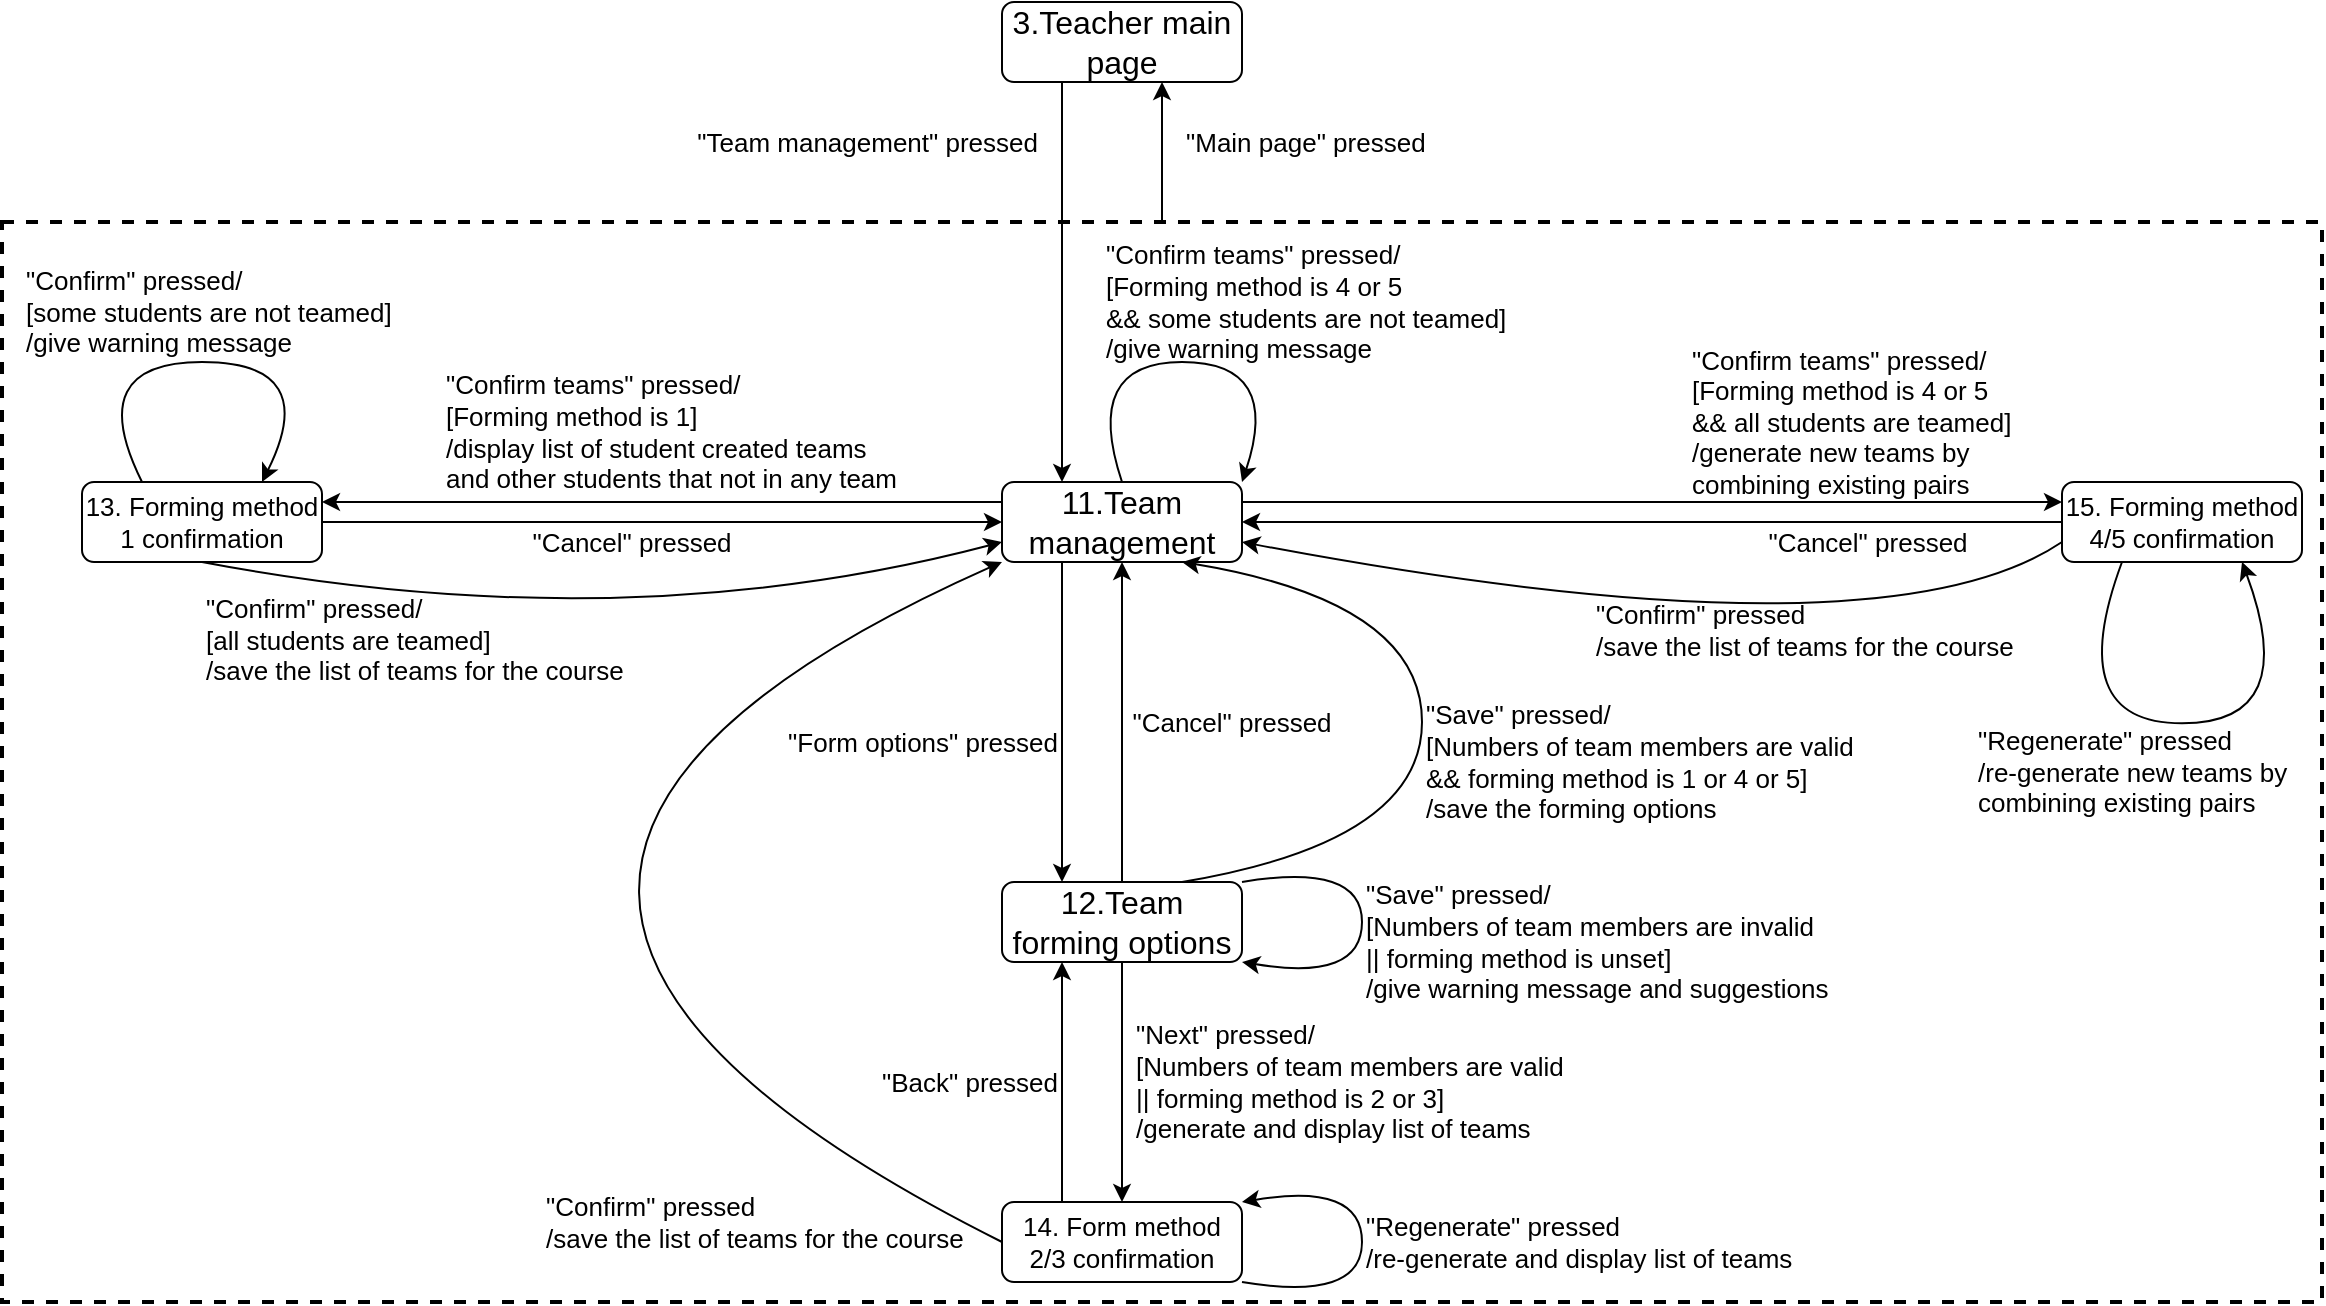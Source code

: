 <mxfile version="12.6.5" type="device"><diagram id="WrySpYq06IRjhJyYiFQm" name="第 1 页"><mxGraphModel dx="2447" dy="948" grid="1" gridSize="10" guides="1" tooltips="1" connect="1" arrows="1" fold="1" page="1" pageScale="1" pageWidth="1169" pageHeight="827" math="0" shadow="0"><root><mxCell id="0"/><mxCell id="1" parent="0"/><mxCell id="d1YcsR5rSNszb3x4yVjg-29" value="" style="rounded=0;whiteSpace=wrap;html=1;align=right;fillColor=none;dashed=1;strokeWidth=2;" parent="1" vertex="1"><mxGeometry x="-900" y="190" width="1160" height="540" as="geometry"/></mxCell><mxCell id="wXp__KvaVSwZtghy92A3-1" value="&lt;font style=&quot;font-size: 16px&quot;&gt;3.Teacher main page&lt;/font&gt;" style="rounded=1;whiteSpace=wrap;html=1;" parent="1" vertex="1"><mxGeometry x="-400" y="80.0" width="120" height="40" as="geometry"/></mxCell><mxCell id="wXp__KvaVSwZtghy92A3-24" style="edgeStyle=orthogonalEdgeStyle;rounded=0;orthogonalLoop=1;jettySize=auto;html=1;" parent="1" source="d1YcsR5rSNszb3x4yVjg-29" target="wXp__KvaVSwZtghy92A3-1" edge="1"><mxGeometry relative="1" as="geometry"><mxPoint x="-340" y="120" as="targetPoint"/><Array as="points"><mxPoint x="-320" y="150"/><mxPoint x="-320" y="150"/></Array></mxGeometry></mxCell><mxCell id="wXp__KvaVSwZtghy92A3-28" style="edgeStyle=orthogonalEdgeStyle;rounded=0;orthogonalLoop=1;jettySize=auto;html=1;exitX=0.25;exitY=1;exitDx=0;exitDy=0;entryX=0.25;entryY=0;entryDx=0;entryDy=0;" parent="1" source="wXp__KvaVSwZtghy92A3-2" target="wXp__KvaVSwZtghy92A3-5" edge="1"><mxGeometry relative="1" as="geometry"/></mxCell><mxCell id="d1YcsR5rSNszb3x4yVjg-16" style="edgeStyle=orthogonalEdgeStyle;rounded=0;orthogonalLoop=1;jettySize=auto;html=1;exitX=1;exitY=0.25;exitDx=0;exitDy=0;entryX=0;entryY=0.25;entryDx=0;entryDy=0;" parent="1" source="wXp__KvaVSwZtghy92A3-2" target="d1YcsR5rSNszb3x4yVjg-15" edge="1"><mxGeometry relative="1" as="geometry"/></mxCell><mxCell id="wXp__KvaVSwZtghy92A3-2" value="&lt;font style=&quot;font-size: 16px&quot;&gt;11.Team management&lt;/font&gt;" style="rounded=1;whiteSpace=wrap;html=1;" parent="1" vertex="1"><mxGeometry x="-400" y="320" width="120" height="40" as="geometry"/></mxCell><mxCell id="wXp__KvaVSwZtghy92A3-4" value="&lt;font style=&quot;font-size: 13px&quot;&gt;&quot;Team management&quot; pressed&lt;/font&gt;" style="text;html=1;strokeColor=none;fillColor=none;align=right;verticalAlign=middle;whiteSpace=wrap;rounded=0;" parent="1" vertex="1"><mxGeometry x="-560" y="140" width="180" height="20" as="geometry"/></mxCell><mxCell id="wXp__KvaVSwZtghy92A3-29" style="edgeStyle=orthogonalEdgeStyle;rounded=0;orthogonalLoop=1;jettySize=auto;html=1;exitX=0.5;exitY=0;exitDx=0;exitDy=0;" parent="1" source="wXp__KvaVSwZtghy92A3-5" edge="1"><mxGeometry relative="1" as="geometry"><mxPoint x="-340" y="360" as="targetPoint"/><Array as="points"/></mxGeometry></mxCell><mxCell id="G2_wwusYTUYr98NcSrXg-5" style="edgeStyle=orthogonalEdgeStyle;rounded=0;orthogonalLoop=1;jettySize=auto;html=1;entryX=1;entryY=0.25;entryDx=0;entryDy=0;exitX=0;exitY=0.25;exitDx=0;exitDy=0;" parent="1" source="wXp__KvaVSwZtghy92A3-2" target="wXp__KvaVSwZtghy92A3-11" edge="1"><mxGeometry relative="1" as="geometry"><mxPoint x="-410" y="340" as="sourcePoint"/></mxGeometry></mxCell><mxCell id="d1YcsR5rSNszb3x4yVjg-2" style="edgeStyle=orthogonalEdgeStyle;rounded=0;orthogonalLoop=1;jettySize=auto;html=1;exitX=0.5;exitY=1;exitDx=0;exitDy=0;entryX=0.5;entryY=0;entryDx=0;entryDy=0;" parent="1" source="wXp__KvaVSwZtghy92A3-5" target="d1YcsR5rSNszb3x4yVjg-1" edge="1"><mxGeometry relative="1" as="geometry"/></mxCell><mxCell id="wXp__KvaVSwZtghy92A3-5" value="&lt;span style=&quot;font-size: 16px&quot;&gt;12.Team forming options&lt;/span&gt;" style="rounded=1;whiteSpace=wrap;html=1;" parent="1" vertex="1"><mxGeometry x="-400" y="520" width="120" height="40" as="geometry"/></mxCell><mxCell id="wXp__KvaVSwZtghy92A3-7" value="&lt;span style=&quot;font-size: 13px&quot;&gt;&quot;Form options&quot; pressed&lt;/span&gt;" style="text;html=1;strokeColor=none;fillColor=none;align=right;verticalAlign=middle;whiteSpace=wrap;rounded=0;" parent="1" vertex="1"><mxGeometry x="-510" y="440" width="140" height="20" as="geometry"/></mxCell><mxCell id="wXp__KvaVSwZtghy92A3-9" value="" style="curved=1;endArrow=classic;html=1;entryX=1;entryY=1;entryDx=0;entryDy=0;exitX=1;exitY=0;exitDx=0;exitDy=0;" parent="1" source="wXp__KvaVSwZtghy92A3-5" target="wXp__KvaVSwZtghy92A3-5" edge="1"><mxGeometry width="50" height="50" relative="1" as="geometry"><mxPoint x="-520" y="630" as="sourcePoint"/><mxPoint x="-470" y="580" as="targetPoint"/><Array as="points"><mxPoint x="-220" y="510"/><mxPoint x="-220" y="570"/></Array></mxGeometry></mxCell><mxCell id="wXp__KvaVSwZtghy92A3-10" value="&lt;span style=&quot;font-size: 13px&quot;&gt;&quot;Save&quot; pressed/&lt;br&gt;[Numbers of team members are invalid&lt;br&gt;|| forming method is unset]&lt;br&gt;/give warning message and suggestions&lt;br&gt;&lt;/span&gt;" style="text;html=1;strokeColor=none;fillColor=none;align=left;verticalAlign=middle;whiteSpace=wrap;rounded=0;" parent="1" vertex="1"><mxGeometry x="-220" y="520" width="240" height="60" as="geometry"/></mxCell><mxCell id="G2_wwusYTUYr98NcSrXg-6" style="edgeStyle=orthogonalEdgeStyle;rounded=0;orthogonalLoop=1;jettySize=auto;html=1;exitX=1;exitY=0.5;exitDx=0;exitDy=0;entryX=0;entryY=0.5;entryDx=0;entryDy=0;" parent="1" source="wXp__KvaVSwZtghy92A3-11" target="wXp__KvaVSwZtghy92A3-2" edge="1"><mxGeometry relative="1" as="geometry"><mxPoint x="-410" y="360" as="targetPoint"/></mxGeometry></mxCell><mxCell id="wXp__KvaVSwZtghy92A3-11" value="&lt;font style=&quot;font-size: 13px&quot;&gt;13. Forming method 1 confirmation&lt;/font&gt;" style="rounded=1;whiteSpace=wrap;html=1;" parent="1" vertex="1"><mxGeometry x="-860" y="320" width="120" height="40" as="geometry"/></mxCell><mxCell id="wXp__KvaVSwZtghy92A3-19" value="" style="curved=1;endArrow=classic;html=1;entryX=0.75;entryY=0;entryDx=0;entryDy=0;exitX=0.25;exitY=0;exitDx=0;exitDy=0;" parent="1" source="wXp__KvaVSwZtghy92A3-11" target="wXp__KvaVSwZtghy92A3-11" edge="1"><mxGeometry width="50" height="50" relative="1" as="geometry"><mxPoint x="-820" y="180" as="sourcePoint"/><mxPoint x="-800" y="220" as="targetPoint"/><Array as="points"><mxPoint x="-860" y="260"/><mxPoint x="-740" y="260"/></Array></mxGeometry></mxCell><mxCell id="wXp__KvaVSwZtghy92A3-22" value="&lt;span style=&quot;font-size: 13px&quot;&gt;&quot;Confirm&quot; pressed/&lt;br&gt;[all students are teamed]&lt;br&gt;/save the list of teams for the course&lt;br&gt;&lt;/span&gt;" style="text;html=1;strokeColor=none;fillColor=none;align=left;verticalAlign=middle;whiteSpace=wrap;rounded=0;" parent="1" vertex="1"><mxGeometry x="-800" y="374" width="220" height="50" as="geometry"/></mxCell><mxCell id="wXp__KvaVSwZtghy92A3-25" value="&lt;span style=&quot;font-size: 13px&quot;&gt;&quot;Main page&quot; pressed&lt;/span&gt;" style="text;html=1;strokeColor=none;fillColor=none;align=left;verticalAlign=middle;whiteSpace=wrap;rounded=0;" parent="1" vertex="1"><mxGeometry x="-310" y="140" width="130" height="20" as="geometry"/></mxCell><mxCell id="wXp__KvaVSwZtghy92A3-30" value="&lt;span style=&quot;font-size: 13px&quot;&gt;&quot;Cancel&quot; pressed&lt;br&gt;&lt;/span&gt;" style="text;html=1;strokeColor=none;fillColor=none;align=center;verticalAlign=middle;whiteSpace=wrap;rounded=0;" parent="1" vertex="1"><mxGeometry x="-340" y="430" width="110" height="20" as="geometry"/></mxCell><mxCell id="G2_wwusYTUYr98NcSrXg-2" value="" style="curved=1;endArrow=classic;html=1;exitX=0.75;exitY=0;exitDx=0;exitDy=0;entryX=0.75;entryY=1;entryDx=0;entryDy=0;" parent="1" source="wXp__KvaVSwZtghy92A3-5" target="wXp__KvaVSwZtghy92A3-2" edge="1"><mxGeometry width="50" height="50" relative="1" as="geometry"><mxPoint x="-660" y="810" as="sourcePoint"/><mxPoint x="-610" y="760" as="targetPoint"/><Array as="points"><mxPoint x="-190" y="500"/><mxPoint x="-190" y="380"/></Array></mxGeometry></mxCell><mxCell id="G2_wwusYTUYr98NcSrXg-4" value="&lt;span style=&quot;font-size: 13px&quot;&gt;&quot;Save&quot; pressed/&lt;br&gt;[Numbers of team members are valid&lt;br&gt;&amp;amp;&amp;amp; forming method is 1 or 4 or 5]&lt;br&gt;/save the forming options&lt;br&gt;&lt;/span&gt;" style="text;html=1;strokeColor=none;fillColor=none;align=left;verticalAlign=middle;whiteSpace=wrap;rounded=0;" parent="1" vertex="1"><mxGeometry x="-190" y="430" width="220" height="60" as="geometry"/></mxCell><mxCell id="G2_wwusYTUYr98NcSrXg-7" value="&lt;span style=&quot;font-size: 13px&quot;&gt;&quot;Cancel&quot; pressed&lt;br&gt;&lt;/span&gt;" style="text;html=1;strokeColor=none;fillColor=none;align=center;verticalAlign=middle;whiteSpace=wrap;rounded=0;" parent="1" vertex="1"><mxGeometry x="-640" y="340" width="110" height="20" as="geometry"/></mxCell><mxCell id="G2_wwusYTUYr98NcSrXg-8" value="&lt;span style=&quot;font-size: 13px&quot;&gt;&quot;Confirm teams&quot; pressed/&lt;br&gt;[Forming method is 1]&lt;br&gt;/&lt;/span&gt;&lt;span style=&quot;font-size: 13px&quot;&gt;display list of student created teams and other students that not in any team&lt;/span&gt;&lt;span style=&quot;font-size: 13px&quot;&gt;&lt;br&gt;&lt;/span&gt;" style="text;html=1;strokeColor=none;fillColor=none;align=left;verticalAlign=middle;whiteSpace=wrap;rounded=0;" parent="1" vertex="1"><mxGeometry x="-680" y="260" width="230" height="70" as="geometry"/></mxCell><mxCell id="G2_wwusYTUYr98NcSrXg-9" value="" style="curved=1;endArrow=classic;html=1;entryX=0;entryY=0.75;entryDx=0;entryDy=0;exitX=0.5;exitY=1;exitDx=0;exitDy=0;" parent="1" source="wXp__KvaVSwZtghy92A3-11" target="wXp__KvaVSwZtghy92A3-2" edge="1"><mxGeometry width="50" height="50" relative="1" as="geometry"><mxPoint x="-750" y="780" as="sourcePoint"/><mxPoint x="-700" y="730" as="targetPoint"/><Array as="points"><mxPoint x="-590" y="400"/></Array></mxGeometry></mxCell><mxCell id="d1YcsR5rSNszb3x4yVjg-4" style="edgeStyle=orthogonalEdgeStyle;rounded=0;orthogonalLoop=1;jettySize=auto;html=1;exitX=0.25;exitY=0;exitDx=0;exitDy=0;entryX=0.25;entryY=1;entryDx=0;entryDy=0;" parent="1" source="d1YcsR5rSNszb3x4yVjg-1" target="wXp__KvaVSwZtghy92A3-5" edge="1"><mxGeometry relative="1" as="geometry"/></mxCell><mxCell id="d1YcsR5rSNszb3x4yVjg-1" value="&lt;font style=&quot;font-size: 13px&quot;&gt;14. Form method 2/3 confirmation&lt;/font&gt;" style="rounded=1;whiteSpace=wrap;html=1;" parent="1" vertex="1"><mxGeometry x="-400" y="680" width="120" height="40" as="geometry"/></mxCell><mxCell id="d1YcsR5rSNszb3x4yVjg-3" value="&lt;span style=&quot;font-size: 13px&quot;&gt;&quot;Next&quot; pressed/&lt;br&gt;[Numbers of team members are valid&lt;br&gt;|| forming method is 2 or 3]&lt;br&gt;/generate and display list of teams&lt;br&gt;&lt;/span&gt;" style="text;html=1;strokeColor=none;fillColor=none;align=left;verticalAlign=middle;whiteSpace=wrap;rounded=0;" parent="1" vertex="1"><mxGeometry x="-335" y="590" width="230" height="60" as="geometry"/></mxCell><mxCell id="d1YcsR5rSNszb3x4yVjg-5" value="&lt;span style=&quot;font-size: 13px&quot;&gt;&quot;Back&quot; pressed&lt;/span&gt;" style="text;html=1;strokeColor=none;fillColor=none;align=right;verticalAlign=middle;whiteSpace=wrap;rounded=0;" parent="1" vertex="1"><mxGeometry x="-480" y="610" width="110" height="20" as="geometry"/></mxCell><mxCell id="d1YcsR5rSNszb3x4yVjg-6" value="" style="curved=1;endArrow=classic;html=1;entryX=1;entryY=0;entryDx=0;entryDy=0;exitX=1;exitY=1;exitDx=0;exitDy=0;" parent="1" source="d1YcsR5rSNszb3x4yVjg-1" target="d1YcsR5rSNszb3x4yVjg-1" edge="1"><mxGeometry width="50" height="50" relative="1" as="geometry"><mxPoint x="-750" y="790" as="sourcePoint"/><mxPoint x="-700" y="740" as="targetPoint"/><Array as="points"><mxPoint x="-220" y="730"/><mxPoint x="-220" y="670"/></Array></mxGeometry></mxCell><mxCell id="d1YcsR5rSNszb3x4yVjg-7" value="&lt;span style=&quot;font-size: 13px&quot;&gt;&quot;Regenerate&quot; pressed&lt;br&gt;/re-generate and display list of teams&lt;br&gt;&lt;/span&gt;" style="text;html=1;strokeColor=none;fillColor=none;align=left;verticalAlign=middle;whiteSpace=wrap;rounded=0;" parent="1" vertex="1"><mxGeometry x="-220" y="680" width="230" height="40" as="geometry"/></mxCell><mxCell id="d1YcsR5rSNszb3x4yVjg-8" value="" style="curved=1;endArrow=classic;html=1;entryX=0;entryY=1;entryDx=0;entryDy=0;exitX=0;exitY=0.5;exitDx=0;exitDy=0;" parent="1" source="d1YcsR5rSNszb3x4yVjg-1" target="wXp__KvaVSwZtghy92A3-2" edge="1"><mxGeometry width="50" height="50" relative="1" as="geometry"><mxPoint x="-900" y="750" as="sourcePoint"/><mxPoint x="-850" y="700" as="targetPoint"/><Array as="points"><mxPoint x="-760" y="520"/></Array></mxGeometry></mxCell><mxCell id="d1YcsR5rSNszb3x4yVjg-9" value="&lt;span style=&quot;font-size: 13px&quot;&gt;&quot;Confirm&quot; pressed&lt;br&gt;/save the list of teams for the course&lt;br&gt;&lt;/span&gt;" style="text;html=1;strokeColor=none;fillColor=none;align=left;verticalAlign=middle;whiteSpace=wrap;rounded=0;" parent="1" vertex="1"><mxGeometry x="-630" y="670" width="220" height="40" as="geometry"/></mxCell><mxCell id="d1YcsR5rSNszb3x4yVjg-13" value="&lt;span style=&quot;font-size: 13px&quot;&gt;&quot;Confirm&quot; pressed/&lt;br&gt;[some students are not teamed]&lt;br&gt;/give warning message&lt;br&gt;&lt;/span&gt;" style="text;html=1;strokeColor=none;fillColor=none;align=left;verticalAlign=middle;whiteSpace=wrap;rounded=0;" parent="1" vertex="1"><mxGeometry x="-890" y="210" width="200" height="50" as="geometry"/></mxCell><mxCell id="d1YcsR5rSNszb3x4yVjg-17" style="edgeStyle=orthogonalEdgeStyle;rounded=0;orthogonalLoop=1;jettySize=auto;html=1;exitX=0;exitY=0.5;exitDx=0;exitDy=0;entryX=1;entryY=0.5;entryDx=0;entryDy=0;" parent="1" source="d1YcsR5rSNszb3x4yVjg-15" target="wXp__KvaVSwZtghy92A3-2" edge="1"><mxGeometry relative="1" as="geometry"/></mxCell><mxCell id="d1YcsR5rSNszb3x4yVjg-15" value="&lt;font style=&quot;font-size: 13px&quot;&gt;15. Forming method 4/5 confirmation&lt;/font&gt;" style="rounded=1;whiteSpace=wrap;html=1;" parent="1" vertex="1"><mxGeometry x="130" y="320" width="120" height="40" as="geometry"/></mxCell><mxCell id="d1YcsR5rSNszb3x4yVjg-18" value="&lt;span style=&quot;font-size: 13px&quot;&gt;&quot;Confirm teams&quot; pressed/&lt;br&gt;[Forming method is 4 or 5&lt;br&gt;&amp;amp;&amp;amp; all students are teamed]&lt;br&gt;/generate new teams by combining existing pairs&lt;/span&gt;&lt;span style=&quot;font-size: 13px&quot;&gt;&lt;br&gt;&lt;/span&gt;" style="text;html=1;strokeColor=none;fillColor=none;align=left;verticalAlign=middle;whiteSpace=wrap;rounded=0;" parent="1" vertex="1"><mxGeometry x="-57.5" y="250.67" width="180" height="79.33" as="geometry"/></mxCell><mxCell id="d1YcsR5rSNszb3x4yVjg-19" value="" style="curved=1;endArrow=classic;html=1;exitX=0.5;exitY=0;exitDx=0;exitDy=0;entryX=1;entryY=0;entryDx=0;entryDy=0;" parent="1" source="wXp__KvaVSwZtghy92A3-2" target="wXp__KvaVSwZtghy92A3-2" edge="1"><mxGeometry width="50" height="50" relative="1" as="geometry"><mxPoint x="-290" y="300.67" as="sourcePoint"/><mxPoint x="-240" y="250.67" as="targetPoint"/><Array as="points"><mxPoint x="-360" y="260"/><mxPoint x="-260" y="260"/></Array></mxGeometry></mxCell><mxCell id="d1YcsR5rSNszb3x4yVjg-20" value="&lt;span style=&quot;font-size: 13px&quot;&gt;&quot;Confirm teams&quot; pressed/&lt;br&gt;[Forming method is 4 or 5&lt;br&gt;&amp;amp;&amp;amp; some students are not teamed]&lt;br&gt;&lt;/span&gt;&lt;span style=&quot;font-size: 13px&quot;&gt;/give warning message&lt;br&gt;&lt;/span&gt;" style="text;html=1;strokeColor=none;fillColor=none;align=left;verticalAlign=middle;whiteSpace=wrap;rounded=0;" parent="1" vertex="1"><mxGeometry x="-350" y="200.67" width="215" height="59.33" as="geometry"/></mxCell><mxCell id="d1YcsR5rSNszb3x4yVjg-21" value="&lt;span style=&quot;font-size: 13px&quot;&gt;&quot;Cancel&quot; pressed&lt;br&gt;&lt;/span&gt;" style="text;html=1;strokeColor=none;fillColor=none;align=center;verticalAlign=middle;whiteSpace=wrap;rounded=0;" parent="1" vertex="1"><mxGeometry x="-22.5" y="340" width="110" height="20" as="geometry"/></mxCell><mxCell id="d1YcsR5rSNszb3x4yVjg-22" value="" style="curved=1;endArrow=classic;html=1;entryX=1;entryY=0.75;entryDx=0;entryDy=0;exitX=0;exitY=0.75;exitDx=0;exitDy=0;" parent="1" source="d1YcsR5rSNszb3x4yVjg-15" target="wXp__KvaVSwZtghy92A3-2" edge="1"><mxGeometry width="50" height="50" relative="1" as="geometry"><mxPoint x="100" y="390.67" as="sourcePoint"/><mxPoint x="160" y="380" as="targetPoint"/><Array as="points"><mxPoint x="40" y="410.67"/></Array></mxGeometry></mxCell><mxCell id="d1YcsR5rSNszb3x4yVjg-25" value="&lt;span style=&quot;font-size: 13px&quot;&gt;&quot;Confirm&quot; pressed&lt;br&gt;/save the list of teams for the course&lt;br&gt;&lt;/span&gt;" style="text;html=1;strokeColor=none;fillColor=none;align=left;verticalAlign=middle;whiteSpace=wrap;rounded=0;" parent="1" vertex="1"><mxGeometry x="-105" y="374.0" width="220" height="40" as="geometry"/></mxCell><mxCell id="d1YcsR5rSNszb3x4yVjg-27" value="" style="curved=1;endArrow=classic;html=1;entryX=0.75;entryY=1;entryDx=0;entryDy=0;exitX=0.25;exitY=1;exitDx=0;exitDy=0;" parent="1" source="d1YcsR5rSNszb3x4yVjg-15" target="d1YcsR5rSNszb3x4yVjg-15" edge="1"><mxGeometry width="50" height="50" relative="1" as="geometry"><mxPoint x="190" y="400.67" as="sourcePoint"/><mxPoint x="220.0" y="510.0" as="targetPoint"/><Array as="points"><mxPoint x="130" y="440.67"/><mxPoint x="250" y="440.67"/></Array></mxGeometry></mxCell><mxCell id="d1YcsR5rSNszb3x4yVjg-28" value="&lt;span style=&quot;font-size: 13px&quot;&gt;&quot;Regenerate&quot; pressed&lt;br&gt;/re-&lt;/span&gt;&lt;span style=&quot;font-size: 13px&quot;&gt;generate new teams by combining existing pairs&lt;/span&gt;&lt;span style=&quot;font-size: 13px&quot;&gt;&lt;br&gt;&lt;/span&gt;" style="text;html=1;strokeColor=none;fillColor=none;align=left;verticalAlign=middle;whiteSpace=wrap;rounded=0;" parent="1" vertex="1"><mxGeometry x="86.25" y="440" width="163.75" height="50.67" as="geometry"/></mxCell><mxCell id="d1YcsR5rSNszb3x4yVjg-31" value="" style="endArrow=classic;html=1;edgeStyle=elbowEdgeStyle;" parent="1" source="wXp__KvaVSwZtghy92A3-1" target="wXp__KvaVSwZtghy92A3-2" edge="1"><mxGeometry width="50" height="50" relative="1" as="geometry"><mxPoint x="-210" y="85" as="sourcePoint"/><mxPoint x="-160" y="35" as="targetPoint"/><Array as="points"><mxPoint x="-370" y="170"/><mxPoint x="-370" y="150"/><mxPoint x="-330" y="130"/><mxPoint x="-320" y="130"/><mxPoint x="-330" y="140"/></Array></mxGeometry></mxCell></root></mxGraphModel></diagram></mxfile>